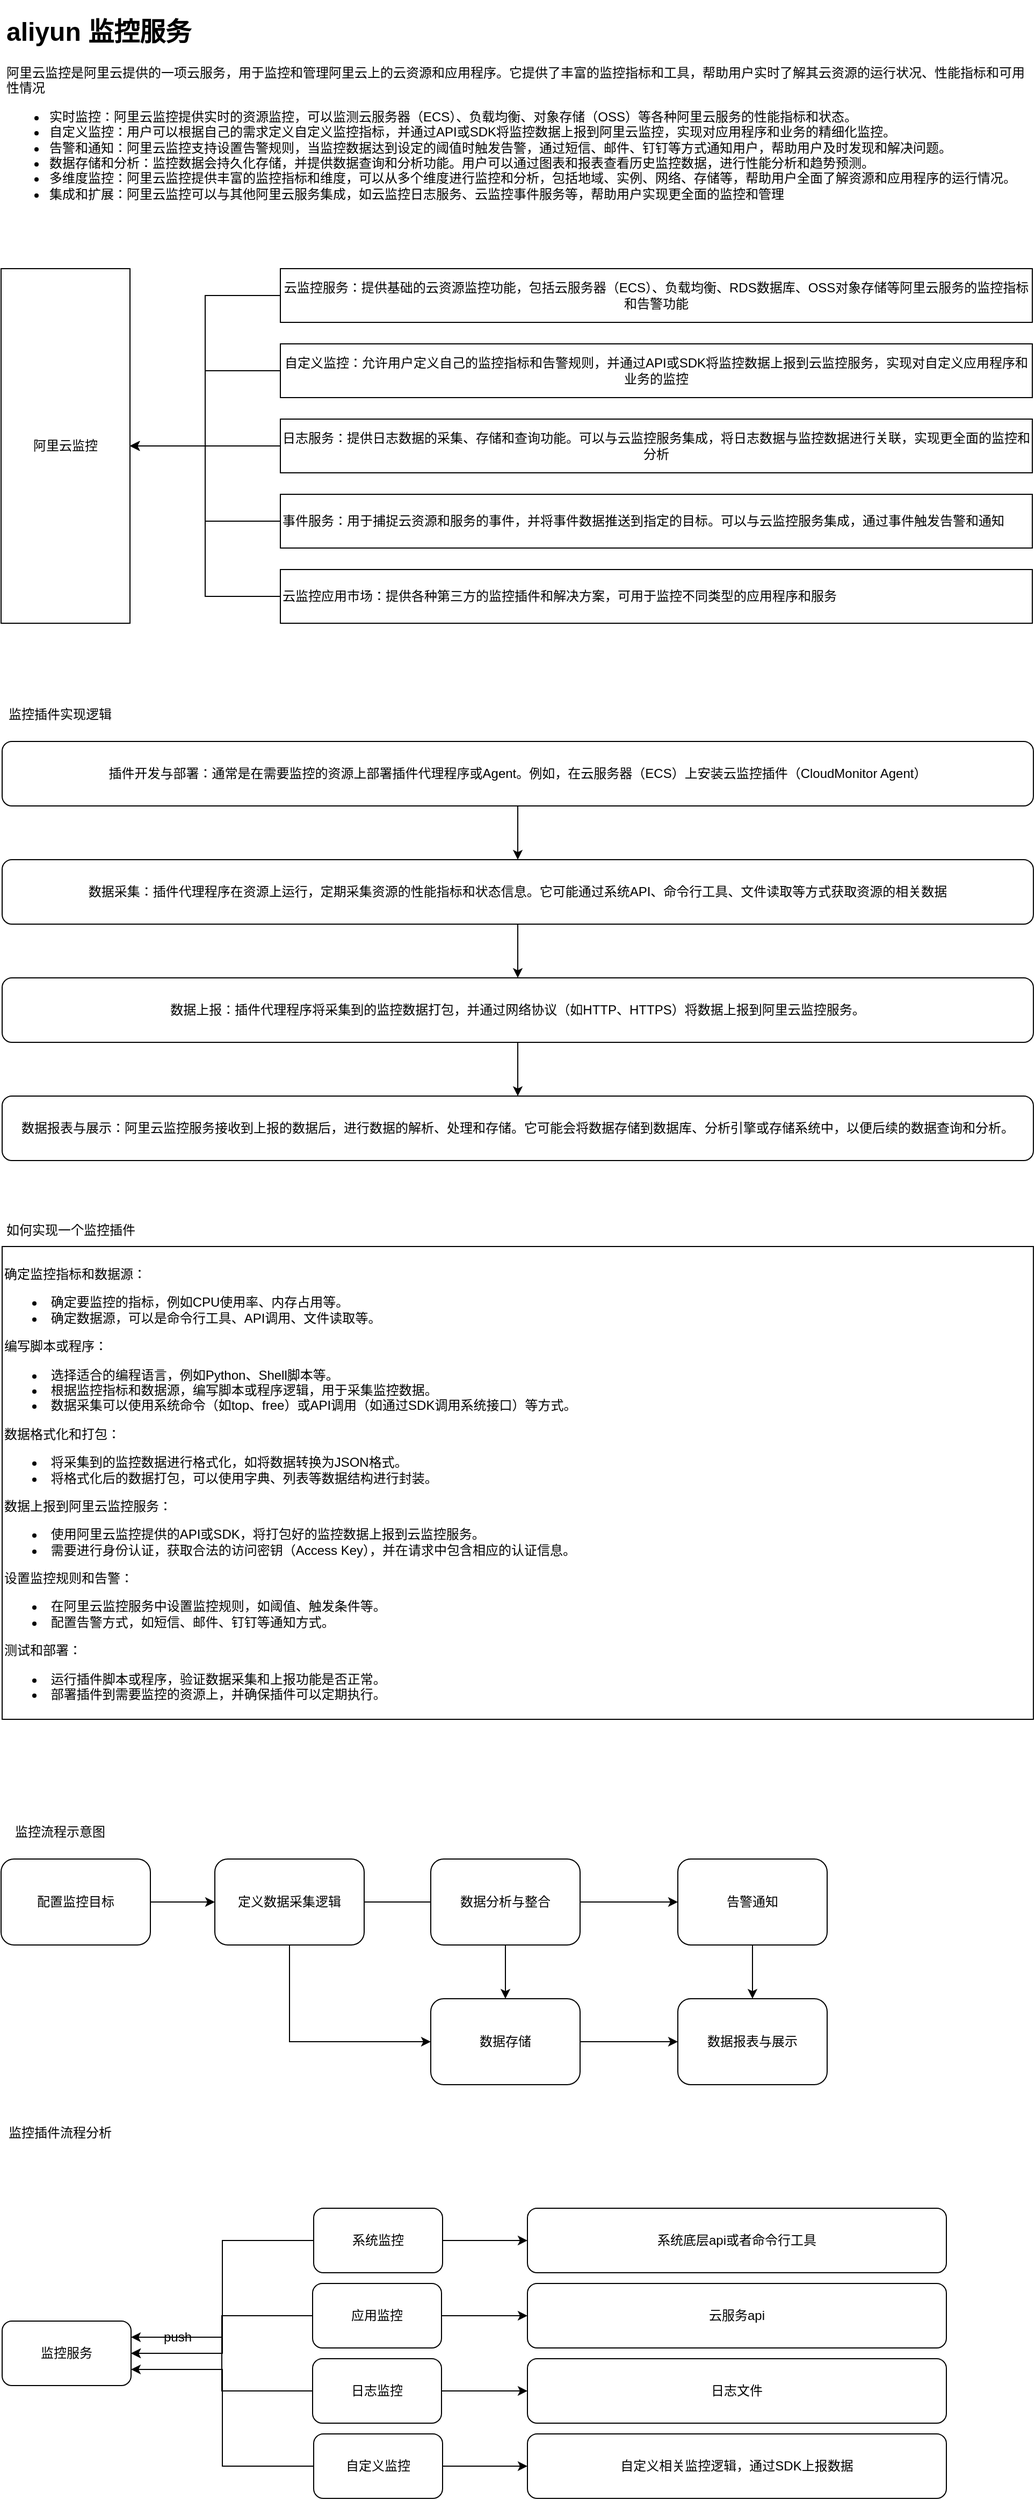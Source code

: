 <mxfile version="21.3.8" type="github">
  <diagram name="第 1 页" id="SrVqRkom7Quez6rHvEq0">
    <mxGraphModel dx="1434" dy="756" grid="1" gridSize="10" guides="1" tooltips="1" connect="1" arrows="1" fold="1" page="1" pageScale="1" pageWidth="1169" pageHeight="1654" math="0" shadow="0">
      <root>
        <mxCell id="0" />
        <mxCell id="1" parent="0" />
        <mxCell id="ClJIuVaFxzLPGe9Ce5QV-2" value="&lt;h1&gt;aliyun 监控服务&lt;/h1&gt;&lt;p&gt;阿里云监控是阿里云提供的一项云服务，用于监控和管理阿里云上的云资源和应用程序。它提供了丰富的监控指标和工具，帮助用户实时了解其云资源的运行状况、性能指标和可用性情况&lt;br&gt;&lt;/p&gt;&lt;p&gt;&lt;/p&gt;&lt;ul&gt;&lt;li&gt;实时监控：阿里云监控提供实时的资源监控，可以监测云服务器（ECS）、负载均衡、对象存储（OSS）等各种阿里云服务的性能指标和状态。&lt;/li&gt;&lt;li&gt;自定义监控：用户可以根据自己的需求定义自定义监控指标，并通过API或SDK将监控数据上报到阿里云监控，实现对应用程序和业务的精细化监控。&lt;/li&gt;&lt;li&gt;告警和通知：阿里云监控支持设置告警规则，当监控数据达到设定的阈值时触发告警，通过短信、邮件、钉钉等方式通知用户，帮助用户及时发现和解决问题。&lt;/li&gt;&lt;li&gt;数据存储和分析：监控数据会持久化存储，并提供数据查询和分析功能。用户可以通过图表和报表查看历史监控数据，进行性能分析和趋势预测。&lt;/li&gt;&lt;li&gt;多维度监控：阿里云监控提供丰富的监控指标和维度，可以从多个维度进行监控和分析，包括地域、实例、网络、存储等，帮助用户全面了解资源和应用程序的运行情况。&lt;/li&gt;&lt;li&gt;集成和扩展：阿里云监控可以与其他阿里云服务集成，如云监控日志服务、云监控事件服务等，帮助用户实现更全面的监控和管理&lt;/li&gt;&lt;/ul&gt;&lt;p&gt;&lt;/p&gt;" style="text;html=1;strokeColor=none;fillColor=none;spacing=5;spacingTop=-20;whiteSpace=wrap;overflow=hidden;rounded=0;" parent="1" vertex="1">
          <mxGeometry x="120" y="70" width="960" height="200" as="geometry" />
        </mxCell>
        <mxCell id="ClJIuVaFxzLPGe9Ce5QV-4" value="阿里云监控" style="rounded=0;whiteSpace=wrap;html=1;" parent="1" vertex="1">
          <mxGeometry x="120" y="310" width="120" height="330" as="geometry" />
        </mxCell>
        <mxCell id="ClJIuVaFxzLPGe9Ce5QV-13" style="edgeStyle=orthogonalEdgeStyle;rounded=0;orthogonalLoop=1;jettySize=auto;html=1;entryX=1;entryY=0.5;entryDx=0;entryDy=0;" parent="1" source="ClJIuVaFxzLPGe9Ce5QV-5" target="ClJIuVaFxzLPGe9Ce5QV-4" edge="1">
          <mxGeometry relative="1" as="geometry" />
        </mxCell>
        <mxCell id="ClJIuVaFxzLPGe9Ce5QV-5" value="云监控服务：提供基础的云资源监控功能，包括云服务器（ECS）、负载均衡、RDS数据库、OSS对象存储等阿里云服务的监控指标和告警功能" style="rounded=0;whiteSpace=wrap;html=1;align=center;" parent="1" vertex="1">
          <mxGeometry x="380" y="310" width="700" height="50" as="geometry" />
        </mxCell>
        <mxCell id="ClJIuVaFxzLPGe9Ce5QV-14" style="edgeStyle=orthogonalEdgeStyle;rounded=0;orthogonalLoop=1;jettySize=auto;html=1;entryX=1;entryY=0.5;entryDx=0;entryDy=0;" parent="1" source="ClJIuVaFxzLPGe9Ce5QV-6" target="ClJIuVaFxzLPGe9Ce5QV-4" edge="1">
          <mxGeometry relative="1" as="geometry" />
        </mxCell>
        <mxCell id="ClJIuVaFxzLPGe9Ce5QV-6" value="自定义监控：允许用户定义自己的监控指标和告警规则，并通过API或SDK将监控数据上报到云监控服务，实现对自定义应用程序和业务的监控" style="rounded=0;whiteSpace=wrap;html=1;" parent="1" vertex="1">
          <mxGeometry x="380" y="380" width="700" height="50" as="geometry" />
        </mxCell>
        <mxCell id="ClJIuVaFxzLPGe9Ce5QV-17" style="edgeStyle=orthogonalEdgeStyle;rounded=0;orthogonalLoop=1;jettySize=auto;html=1;entryX=1;entryY=0.5;entryDx=0;entryDy=0;" parent="1" source="ClJIuVaFxzLPGe9Ce5QV-7" target="ClJIuVaFxzLPGe9Ce5QV-4" edge="1">
          <mxGeometry relative="1" as="geometry" />
        </mxCell>
        <mxCell id="ClJIuVaFxzLPGe9Ce5QV-7" value="云监控应用市场：提供各种第三方的监控插件和解决方案，可用于监控不同类型的应用程序和服务" style="rounded=0;whiteSpace=wrap;html=1;align=left;" parent="1" vertex="1">
          <mxGeometry x="380" y="590" width="700" height="50" as="geometry" />
        </mxCell>
        <mxCell id="ClJIuVaFxzLPGe9Ce5QV-16" style="edgeStyle=orthogonalEdgeStyle;rounded=0;orthogonalLoop=1;jettySize=auto;html=1;entryX=1;entryY=0.5;entryDx=0;entryDy=0;" parent="1" source="ClJIuVaFxzLPGe9Ce5QV-8" target="ClJIuVaFxzLPGe9Ce5QV-4" edge="1">
          <mxGeometry relative="1" as="geometry" />
        </mxCell>
        <mxCell id="ClJIuVaFxzLPGe9Ce5QV-8" value="事件服务：用于捕捉云资源和服务的事件，并将事件数据推送到指定的目标。可以与云监控服务集成，通过事件触发告警和通知" style="rounded=0;whiteSpace=wrap;html=1;align=left;" parent="1" vertex="1">
          <mxGeometry x="380" y="520" width="700" height="50" as="geometry" />
        </mxCell>
        <mxCell id="ClJIuVaFxzLPGe9Ce5QV-15" style="edgeStyle=orthogonalEdgeStyle;rounded=0;orthogonalLoop=1;jettySize=auto;html=1;" parent="1" source="ClJIuVaFxzLPGe9Ce5QV-9" target="ClJIuVaFxzLPGe9Ce5QV-4" edge="1">
          <mxGeometry relative="1" as="geometry" />
        </mxCell>
        <mxCell id="ClJIuVaFxzLPGe9Ce5QV-9" value="日志服务：提供日志数据的采集、存储和查询功能。可以与云监控服务集成，将日志数据与监控数据进行关联，实现更全面的监控和分析" style="rounded=0;whiteSpace=wrap;html=1;" parent="1" vertex="1">
          <mxGeometry x="380" y="450" width="700" height="50" as="geometry" />
        </mxCell>
        <mxCell id="ClJIuVaFxzLPGe9Ce5QV-32" value="监控插件实现逻辑" style="text;html=1;strokeColor=none;fillColor=none;align=center;verticalAlign=middle;whiteSpace=wrap;rounded=0;" parent="1" vertex="1">
          <mxGeometry x="120" y="710" width="110" height="30" as="geometry" />
        </mxCell>
        <mxCell id="ClJIuVaFxzLPGe9Ce5QV-38" style="edgeStyle=orthogonalEdgeStyle;rounded=0;orthogonalLoop=1;jettySize=auto;html=1;entryX=0.5;entryY=0;entryDx=0;entryDy=0;" parent="1" source="ClJIuVaFxzLPGe9Ce5QV-33" target="ClJIuVaFxzLPGe9Ce5QV-34" edge="1">
          <mxGeometry relative="1" as="geometry" />
        </mxCell>
        <mxCell id="ClJIuVaFxzLPGe9Ce5QV-33" value="插件开发与部署：通常是在需要监控的资源上部署插件代理程序或Agent。例如，在云服务器（ECS）上安装云监控插件（CloudMonitor Agent）" style="rounded=1;whiteSpace=wrap;html=1;" parent="1" vertex="1">
          <mxGeometry x="121" y="750" width="960" height="60" as="geometry" />
        </mxCell>
        <mxCell id="ClJIuVaFxzLPGe9Ce5QV-39" style="edgeStyle=orthogonalEdgeStyle;rounded=0;orthogonalLoop=1;jettySize=auto;html=1;" parent="1" source="ClJIuVaFxzLPGe9Ce5QV-34" target="ClJIuVaFxzLPGe9Ce5QV-35" edge="1">
          <mxGeometry relative="1" as="geometry" />
        </mxCell>
        <mxCell id="ClJIuVaFxzLPGe9Ce5QV-34" value="数据采集：插件代理程序在资源上运行，定期采集资源的性能指标和状态信息。它可能通过系统API、命令行工具、文件读取等方式获取资源的相关数据" style="rounded=1;whiteSpace=wrap;html=1;" parent="1" vertex="1">
          <mxGeometry x="121" y="860" width="960" height="60" as="geometry" />
        </mxCell>
        <mxCell id="ClJIuVaFxzLPGe9Ce5QV-40" style="edgeStyle=orthogonalEdgeStyle;rounded=0;orthogonalLoop=1;jettySize=auto;html=1;" parent="1" source="ClJIuVaFxzLPGe9Ce5QV-35" target="ClJIuVaFxzLPGe9Ce5QV-36" edge="1">
          <mxGeometry relative="1" as="geometry" />
        </mxCell>
        <mxCell id="ClJIuVaFxzLPGe9Ce5QV-35" value="数据上报：插件代理程序将采集到的监控数据打包，并通过网络协议（如HTTP、HTTPS）将数据上报到阿里云监控服务。" style="rounded=1;whiteSpace=wrap;html=1;" parent="1" vertex="1">
          <mxGeometry x="121" y="970" width="960" height="60" as="geometry" />
        </mxCell>
        <mxCell id="ClJIuVaFxzLPGe9Ce5QV-36" value="数据报表与展示：阿里云监控服务接收到上报的数据后，进行数据的解析、处理和存储。它可能会将数据存储到数据库、分析引擎或存储系统中，以便后续的数据查询和分析。" style="rounded=1;whiteSpace=wrap;html=1;" parent="1" vertex="1">
          <mxGeometry x="121" y="1080" width="960" height="60" as="geometry" />
        </mxCell>
        <mxCell id="ClJIuVaFxzLPGe9Ce5QV-41" value="如何实现一个监控插件" style="text;html=1;strokeColor=none;fillColor=none;align=center;verticalAlign=middle;whiteSpace=wrap;rounded=0;" parent="1" vertex="1">
          <mxGeometry x="120" y="1190" width="130" height="30" as="geometry" />
        </mxCell>
        <mxCell id="ClJIuVaFxzLPGe9Ce5QV-43" value="&lt;br&gt;&lt;span style=&quot;background-color: initial;&quot;&gt;确定监控指标和数据源：&lt;/span&gt;&lt;br&gt;&lt;ul&gt;&lt;li&gt;&lt;span style=&quot;background-color: initial; white-space: pre;&quot;&gt; &lt;/span&gt;&lt;span style=&quot;background-color: initial;&quot;&gt;确定要监控的指标，例如CPU使用率、内存占用等。&lt;/span&gt;&lt;/li&gt;&lt;li&gt;&lt;span style=&quot;background-color: initial; white-space: pre;&quot;&gt; &lt;/span&gt;&lt;span style=&quot;background-color: initial;&quot;&gt;确定数据源，可以是命令行工具、API调用、文件读取等。&lt;/span&gt;&lt;/li&gt;&lt;/ul&gt;&lt;span style=&quot;background-color: initial;&quot;&gt;编写脚本或程序：&lt;/span&gt;&lt;br&gt;&lt;ul&gt;&lt;li&gt;&lt;span style=&quot;background-color: initial; white-space: pre;&quot;&gt; &lt;/span&gt;&lt;span style=&quot;background-color: initial;&quot;&gt;选择适合的编程语言，例如Python、Shell脚本等。&lt;/span&gt;&lt;/li&gt;&lt;li&gt;&lt;span style=&quot;background-color: initial; white-space: pre;&quot;&gt; &lt;/span&gt;&lt;span style=&quot;background-color: initial;&quot;&gt;根据监控指标和数据源，编写脚本或程序逻辑，用于采集监控数据。&lt;/span&gt;&lt;/li&gt;&lt;li&gt;&lt;span style=&quot;background-color: initial; white-space: pre;&quot;&gt; &lt;/span&gt;&lt;span style=&quot;background-color: initial;&quot;&gt;数据采集可以使用系统命令（如top、free）或API调用（如通过SDK调用系统接口）等方式。&lt;/span&gt;&lt;/li&gt;&lt;/ul&gt;&lt;span style=&quot;background-color: initial;&quot;&gt;数据格式化和打包：&lt;/span&gt;&lt;br&gt;&lt;ul&gt;&lt;li&gt;&lt;span style=&quot;background-color: initial; white-space: pre;&quot;&gt; &lt;/span&gt;&lt;span style=&quot;background-color: initial;&quot;&gt;将采集到的监控数据进行格式化，如将数据转换为JSON格式。&lt;/span&gt;&lt;/li&gt;&lt;li&gt;&lt;span style=&quot;background-color: initial; white-space: pre;&quot;&gt; &lt;/span&gt;&lt;span style=&quot;background-color: initial;&quot;&gt;将格式化后的数据打包，可以使用字典、列表等数据结构进行封装。&lt;/span&gt;&lt;/li&gt;&lt;/ul&gt;&lt;span style=&quot;background-color: initial;&quot;&gt;数据上报到阿里云监控服务：&lt;/span&gt;&lt;br&gt;&lt;ul&gt;&lt;li&gt;&lt;span style=&quot;background-color: initial; white-space: pre;&quot;&gt; &lt;/span&gt;&lt;span style=&quot;background-color: initial;&quot;&gt;使用阿里云监控提供的API或SDK，将打包好的监控数据上报到云监控服务。&lt;/span&gt;&lt;/li&gt;&lt;li&gt;&lt;span style=&quot;background-color: initial; white-space: pre;&quot;&gt; &lt;/span&gt;&lt;span style=&quot;background-color: initial;&quot;&gt;需要进行身份认证，获取合法的访问密钥（Access Key），并在请求中包含相应的认证信息。&lt;/span&gt;&lt;/li&gt;&lt;/ul&gt;&lt;span style=&quot;background-color: initial;&quot;&gt;设置监控规则和告警：&lt;/span&gt;&lt;br&gt;&lt;ul&gt;&lt;li&gt;&lt;span style=&quot;background-color: initial; white-space: pre;&quot;&gt; &lt;/span&gt;&lt;span style=&quot;background-color: initial;&quot;&gt;在阿里云监控服务中设置监控规则，如阈值、触发条件等。&lt;/span&gt;&lt;/li&gt;&lt;li&gt;&lt;span style=&quot;background-color: initial; white-space: pre;&quot;&gt; &lt;/span&gt;&lt;span style=&quot;background-color: initial;&quot;&gt;配置告警方式，如短信、邮件、钉钉等通知方式。&lt;/span&gt;&lt;/li&gt;&lt;/ul&gt;&lt;span style=&quot;background-color: initial;&quot;&gt;测试和部署：&lt;/span&gt;&lt;br&gt;&lt;ul&gt;&lt;li&gt;&lt;span style=&quot;background-color: initial; white-space: pre;&quot;&gt; &lt;/span&gt;&lt;span style=&quot;background-color: initial;&quot;&gt;运行插件脚本或程序，验证数据采集和上报功能是否正常。&lt;/span&gt;&lt;/li&gt;&lt;li&gt;&lt;span style=&quot;background-color: initial; white-space: pre;&quot;&gt; &lt;/span&gt;&lt;span style=&quot;background-color: initial;&quot;&gt;部署插件到需要监控的资源上，并确保插件可以定期执行。&lt;/span&gt;&lt;/li&gt;&lt;/ul&gt;" style="rounded=0;whiteSpace=wrap;html=1;align=left;" parent="1" vertex="1">
          <mxGeometry x="121" y="1220" width="960" height="440" as="geometry" />
        </mxCell>
        <mxCell id="-sGsfNm8v3Kvli_I_1yl-14" style="edgeStyle=orthogonalEdgeStyle;rounded=0;orthogonalLoop=1;jettySize=auto;html=1;exitX=1;exitY=0.5;exitDx=0;exitDy=0;" parent="1" source="-sGsfNm8v3Kvli_I_1yl-7" target="-sGsfNm8v3Kvli_I_1yl-8" edge="1">
          <mxGeometry relative="1" as="geometry" />
        </mxCell>
        <mxCell id="-sGsfNm8v3Kvli_I_1yl-7" value="配置监控目标" style="rounded=1;whiteSpace=wrap;html=1;" parent="1" vertex="1">
          <mxGeometry x="120" y="1790" width="139" height="80" as="geometry" />
        </mxCell>
        <mxCell id="-sGsfNm8v3Kvli_I_1yl-15" style="edgeStyle=orthogonalEdgeStyle;rounded=0;orthogonalLoop=1;jettySize=auto;html=1;exitX=1;exitY=0.5;exitDx=0;exitDy=0;" parent="1" source="-sGsfNm8v3Kvli_I_1yl-8" target="-sGsfNm8v3Kvli_I_1yl-9" edge="1">
          <mxGeometry relative="1" as="geometry" />
        </mxCell>
        <mxCell id="-sGsfNm8v3Kvli_I_1yl-19" style="edgeStyle=orthogonalEdgeStyle;rounded=0;orthogonalLoop=1;jettySize=auto;html=1;exitX=0.5;exitY=1;exitDx=0;exitDy=0;entryX=0;entryY=0.5;entryDx=0;entryDy=0;" parent="1" source="-sGsfNm8v3Kvli_I_1yl-8" target="-sGsfNm8v3Kvli_I_1yl-9" edge="1">
          <mxGeometry relative="1" as="geometry" />
        </mxCell>
        <mxCell id="-sGsfNm8v3Kvli_I_1yl-8" value="定义数据采集逻辑" style="rounded=1;whiteSpace=wrap;html=1;" parent="1" vertex="1">
          <mxGeometry x="319" y="1790" width="139" height="80" as="geometry" />
        </mxCell>
        <mxCell id="-sGsfNm8v3Kvli_I_1yl-20" style="edgeStyle=orthogonalEdgeStyle;rounded=0;orthogonalLoop=1;jettySize=auto;html=1;exitX=1;exitY=0.5;exitDx=0;exitDy=0;" parent="1" source="-sGsfNm8v3Kvli_I_1yl-9" target="-sGsfNm8v3Kvli_I_1yl-12" edge="1">
          <mxGeometry relative="1" as="geometry" />
        </mxCell>
        <mxCell id="-sGsfNm8v3Kvli_I_1yl-9" value="数据存储" style="rounded=1;whiteSpace=wrap;html=1;" parent="1" vertex="1">
          <mxGeometry x="520" y="1920" width="139" height="80" as="geometry" />
        </mxCell>
        <mxCell id="-sGsfNm8v3Kvli_I_1yl-17" style="edgeStyle=orthogonalEdgeStyle;rounded=0;orthogonalLoop=1;jettySize=auto;html=1;exitX=1;exitY=0.5;exitDx=0;exitDy=0;entryX=0;entryY=0.5;entryDx=0;entryDy=0;" parent="1" source="-sGsfNm8v3Kvli_I_1yl-10" target="-sGsfNm8v3Kvli_I_1yl-11" edge="1">
          <mxGeometry relative="1" as="geometry" />
        </mxCell>
        <mxCell id="-sGsfNm8v3Kvli_I_1yl-10" value="数据分析与整合" style="rounded=1;whiteSpace=wrap;html=1;" parent="1" vertex="1">
          <mxGeometry x="520" y="1790" width="139" height="80" as="geometry" />
        </mxCell>
        <mxCell id="-sGsfNm8v3Kvli_I_1yl-18" style="edgeStyle=orthogonalEdgeStyle;rounded=0;orthogonalLoop=1;jettySize=auto;html=1;exitX=0.5;exitY=1;exitDx=0;exitDy=0;" parent="1" source="-sGsfNm8v3Kvli_I_1yl-11" target="-sGsfNm8v3Kvli_I_1yl-12" edge="1">
          <mxGeometry relative="1" as="geometry" />
        </mxCell>
        <mxCell id="-sGsfNm8v3Kvli_I_1yl-11" value="告警通知" style="rounded=1;whiteSpace=wrap;html=1;" parent="1" vertex="1">
          <mxGeometry x="750" y="1790" width="139" height="80" as="geometry" />
        </mxCell>
        <mxCell id="-sGsfNm8v3Kvli_I_1yl-12" value="数据报表与展示" style="rounded=1;whiteSpace=wrap;html=1;" parent="1" vertex="1">
          <mxGeometry x="750" y="1920" width="139" height="80" as="geometry" />
        </mxCell>
        <mxCell id="-sGsfNm8v3Kvli_I_1yl-21" value="监控流程示意图" style="text;html=1;strokeColor=none;fillColor=none;align=center;verticalAlign=middle;whiteSpace=wrap;rounded=0;" parent="1" vertex="1">
          <mxGeometry x="120" y="1750" width="110" height="30" as="geometry" />
        </mxCell>
        <mxCell id="TmFgIKCx5XBm-5OZh0xO-1" value="监控插件流程分析" style="text;html=1;strokeColor=none;fillColor=none;align=center;verticalAlign=middle;whiteSpace=wrap;rounded=0;" vertex="1" parent="1">
          <mxGeometry x="120" y="2030" width="110" height="30" as="geometry" />
        </mxCell>
        <mxCell id="TmFgIKCx5XBm-5OZh0xO-2" value="监控服务" style="rounded=1;whiteSpace=wrap;html=1;" vertex="1" parent="1">
          <mxGeometry x="121" y="2220" width="120" height="60" as="geometry" />
        </mxCell>
        <mxCell id="TmFgIKCx5XBm-5OZh0xO-5" style="edgeStyle=orthogonalEdgeStyle;rounded=0;orthogonalLoop=1;jettySize=auto;html=1;exitX=0;exitY=0.5;exitDx=0;exitDy=0;entryX=1;entryY=0.5;entryDx=0;entryDy=0;" edge="1" parent="1" source="TmFgIKCx5XBm-5OZh0xO-3" target="TmFgIKCx5XBm-5OZh0xO-2">
          <mxGeometry relative="1" as="geometry" />
        </mxCell>
        <mxCell id="TmFgIKCx5XBm-5OZh0xO-20" style="edgeStyle=orthogonalEdgeStyle;rounded=0;orthogonalLoop=1;jettySize=auto;html=1;exitX=1;exitY=0.5;exitDx=0;exitDy=0;entryX=0;entryY=0.5;entryDx=0;entryDy=0;" edge="1" parent="1" source="TmFgIKCx5XBm-5OZh0xO-3" target="TmFgIKCx5XBm-5OZh0xO-16">
          <mxGeometry relative="1" as="geometry" />
        </mxCell>
        <mxCell id="TmFgIKCx5XBm-5OZh0xO-3" value="系统监控" style="rounded=1;whiteSpace=wrap;html=1;" vertex="1" parent="1">
          <mxGeometry x="411" y="2115" width="120" height="60" as="geometry" />
        </mxCell>
        <mxCell id="TmFgIKCx5XBm-5OZh0xO-6" value="push" style="text;html=1;align=center;verticalAlign=middle;resizable=0;points=[];autosize=1;strokeColor=none;fillColor=none;" vertex="1" parent="1">
          <mxGeometry x="259" y="2220" width="50" height="30" as="geometry" />
        </mxCell>
        <mxCell id="TmFgIKCx5XBm-5OZh0xO-10" style="edgeStyle=orthogonalEdgeStyle;rounded=0;orthogonalLoop=1;jettySize=auto;html=1;exitX=0;exitY=0.5;exitDx=0;exitDy=0;entryX=1;entryY=0.5;entryDx=0;entryDy=0;" edge="1" parent="1" source="TmFgIKCx5XBm-5OZh0xO-7" target="TmFgIKCx5XBm-5OZh0xO-2">
          <mxGeometry relative="1" as="geometry" />
        </mxCell>
        <mxCell id="TmFgIKCx5XBm-5OZh0xO-21" style="edgeStyle=orthogonalEdgeStyle;rounded=0;orthogonalLoop=1;jettySize=auto;html=1;entryX=0;entryY=0.5;entryDx=0;entryDy=0;" edge="1" parent="1" source="TmFgIKCx5XBm-5OZh0xO-7" target="TmFgIKCx5XBm-5OZh0xO-17">
          <mxGeometry relative="1" as="geometry" />
        </mxCell>
        <mxCell id="TmFgIKCx5XBm-5OZh0xO-7" value="应用监控" style="rounded=1;whiteSpace=wrap;html=1;" vertex="1" parent="1">
          <mxGeometry x="410" y="2185" width="120" height="60" as="geometry" />
        </mxCell>
        <mxCell id="TmFgIKCx5XBm-5OZh0xO-13" style="edgeStyle=orthogonalEdgeStyle;rounded=0;orthogonalLoop=1;jettySize=auto;html=1;entryX=1;entryY=0.25;entryDx=0;entryDy=0;" edge="1" parent="1" source="TmFgIKCx5XBm-5OZh0xO-8" target="TmFgIKCx5XBm-5OZh0xO-2">
          <mxGeometry relative="1" as="geometry" />
        </mxCell>
        <mxCell id="TmFgIKCx5XBm-5OZh0xO-22" style="edgeStyle=orthogonalEdgeStyle;rounded=0;orthogonalLoop=1;jettySize=auto;html=1;" edge="1" parent="1" source="TmFgIKCx5XBm-5OZh0xO-8" target="TmFgIKCx5XBm-5OZh0xO-18">
          <mxGeometry relative="1" as="geometry" />
        </mxCell>
        <mxCell id="TmFgIKCx5XBm-5OZh0xO-8" value="日志监控" style="rounded=1;whiteSpace=wrap;html=1;" vertex="1" parent="1">
          <mxGeometry x="410" y="2255" width="120" height="60" as="geometry" />
        </mxCell>
        <mxCell id="TmFgIKCx5XBm-5OZh0xO-15" style="edgeStyle=orthogonalEdgeStyle;rounded=0;orthogonalLoop=1;jettySize=auto;html=1;entryX=1;entryY=0.75;entryDx=0;entryDy=0;" edge="1" parent="1" source="TmFgIKCx5XBm-5OZh0xO-9" target="TmFgIKCx5XBm-5OZh0xO-2">
          <mxGeometry relative="1" as="geometry" />
        </mxCell>
        <mxCell id="TmFgIKCx5XBm-5OZh0xO-23" style="edgeStyle=orthogonalEdgeStyle;rounded=0;orthogonalLoop=1;jettySize=auto;html=1;" edge="1" parent="1" source="TmFgIKCx5XBm-5OZh0xO-9" target="TmFgIKCx5XBm-5OZh0xO-19">
          <mxGeometry relative="1" as="geometry" />
        </mxCell>
        <mxCell id="TmFgIKCx5XBm-5OZh0xO-9" value="自定义监控" style="rounded=1;whiteSpace=wrap;html=1;" vertex="1" parent="1">
          <mxGeometry x="411" y="2325" width="120" height="60" as="geometry" />
        </mxCell>
        <mxCell id="TmFgIKCx5XBm-5OZh0xO-16" value="系统底层api或者命令行工具" style="rounded=1;whiteSpace=wrap;html=1;" vertex="1" parent="1">
          <mxGeometry x="610" y="2115" width="390" height="60" as="geometry" />
        </mxCell>
        <mxCell id="TmFgIKCx5XBm-5OZh0xO-17" value="云服务api" style="rounded=1;whiteSpace=wrap;html=1;" vertex="1" parent="1">
          <mxGeometry x="610" y="2185" width="390" height="60" as="geometry" />
        </mxCell>
        <mxCell id="TmFgIKCx5XBm-5OZh0xO-18" value="日志文件" style="rounded=1;whiteSpace=wrap;html=1;" vertex="1" parent="1">
          <mxGeometry x="610" y="2255" width="390" height="60" as="geometry" />
        </mxCell>
        <mxCell id="TmFgIKCx5XBm-5OZh0xO-19" value="自定义相关监控逻辑，通过SDK上报数据" style="rounded=1;whiteSpace=wrap;html=1;" vertex="1" parent="1">
          <mxGeometry x="610" y="2325" width="390" height="60" as="geometry" />
        </mxCell>
      </root>
    </mxGraphModel>
  </diagram>
</mxfile>
